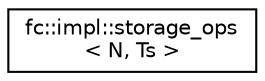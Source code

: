 digraph "Graphical Class Hierarchy"
{
  edge [fontname="Helvetica",fontsize="10",labelfontname="Helvetica",labelfontsize="10"];
  node [fontname="Helvetica",fontsize="10",shape=record];
  rankdir="LR";
  Node0 [label="fc::impl::storage_ops\l\< N, Ts \>",height=0.2,width=0.4,color="black", fillcolor="white", style="filled",URL="$structfc_1_1impl_1_1storage__ops.html"];
}
